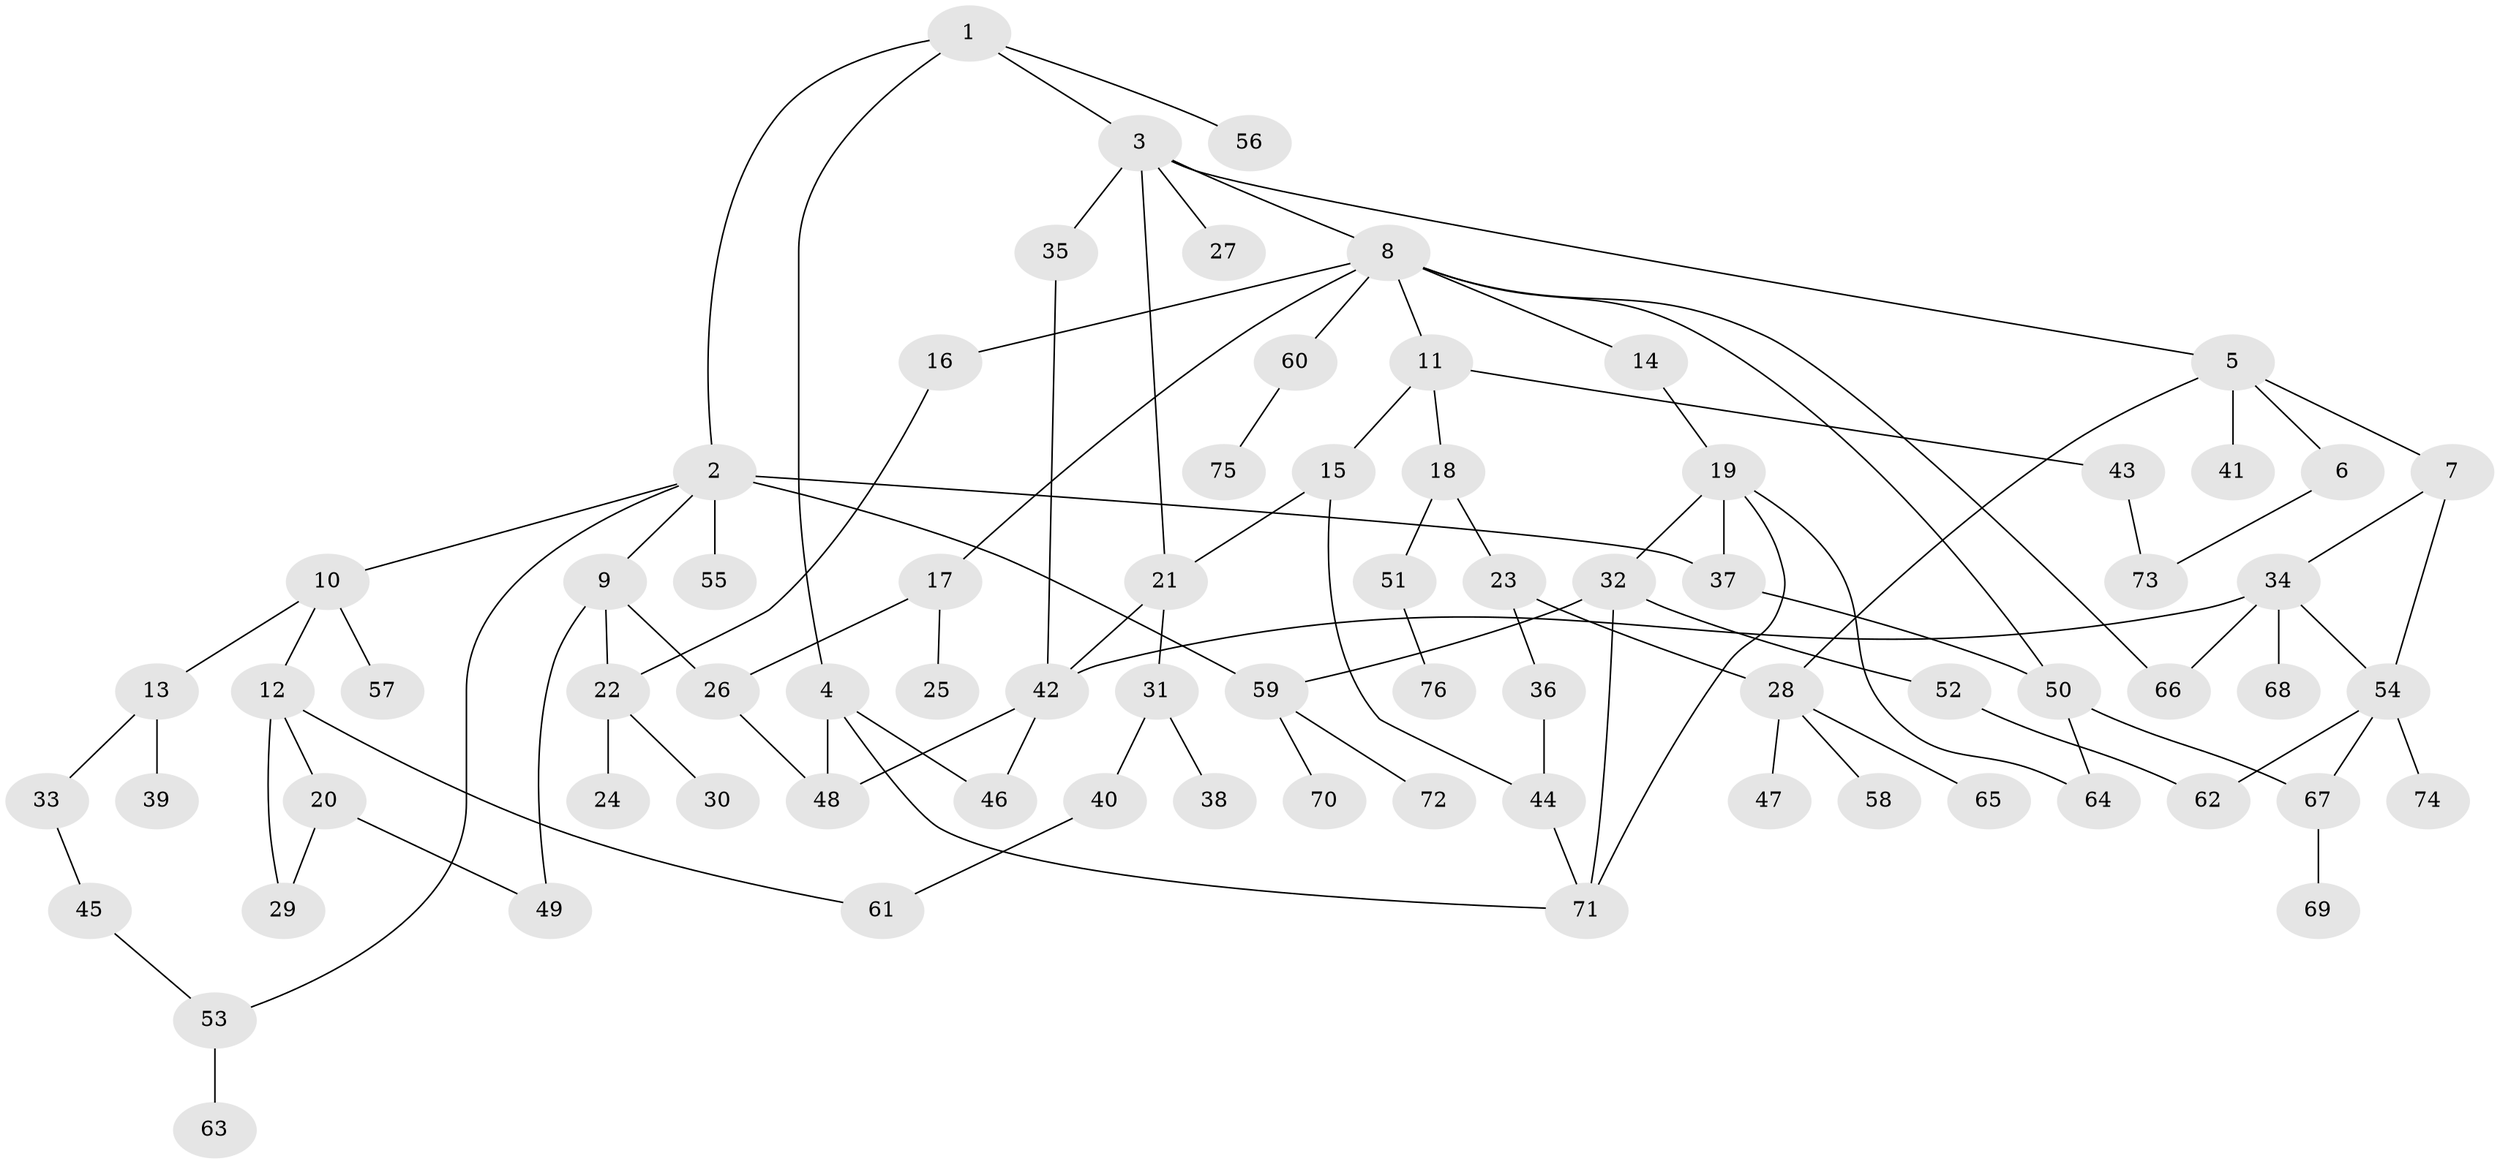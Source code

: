 // Generated by graph-tools (version 1.1) at 2025/13/03/09/25 04:13:19]
// undirected, 76 vertices, 101 edges
graph export_dot {
graph [start="1"]
  node [color=gray90,style=filled];
  1;
  2;
  3;
  4;
  5;
  6;
  7;
  8;
  9;
  10;
  11;
  12;
  13;
  14;
  15;
  16;
  17;
  18;
  19;
  20;
  21;
  22;
  23;
  24;
  25;
  26;
  27;
  28;
  29;
  30;
  31;
  32;
  33;
  34;
  35;
  36;
  37;
  38;
  39;
  40;
  41;
  42;
  43;
  44;
  45;
  46;
  47;
  48;
  49;
  50;
  51;
  52;
  53;
  54;
  55;
  56;
  57;
  58;
  59;
  60;
  61;
  62;
  63;
  64;
  65;
  66;
  67;
  68;
  69;
  70;
  71;
  72;
  73;
  74;
  75;
  76;
  1 -- 2;
  1 -- 3;
  1 -- 4;
  1 -- 56;
  2 -- 9;
  2 -- 10;
  2 -- 37;
  2 -- 53;
  2 -- 55;
  2 -- 59;
  3 -- 5;
  3 -- 8;
  3 -- 27;
  3 -- 35;
  3 -- 21;
  4 -- 71;
  4 -- 46;
  4 -- 48;
  5 -- 6;
  5 -- 7;
  5 -- 41;
  5 -- 28;
  6 -- 73;
  7 -- 34;
  7 -- 54;
  8 -- 11;
  8 -- 14;
  8 -- 16;
  8 -- 17;
  8 -- 60;
  8 -- 66;
  8 -- 50;
  9 -- 22;
  9 -- 26;
  9 -- 49;
  10 -- 12;
  10 -- 13;
  10 -- 57;
  11 -- 15;
  11 -- 18;
  11 -- 43;
  12 -- 20;
  12 -- 29;
  12 -- 61;
  13 -- 33;
  13 -- 39;
  14 -- 19;
  15 -- 21;
  15 -- 44;
  16 -- 22;
  17 -- 25;
  17 -- 26;
  18 -- 23;
  18 -- 51;
  19 -- 32;
  19 -- 71;
  19 -- 64;
  19 -- 37;
  20 -- 49;
  20 -- 29;
  21 -- 31;
  21 -- 42;
  22 -- 24;
  22 -- 30;
  23 -- 28;
  23 -- 36;
  26 -- 48;
  28 -- 47;
  28 -- 58;
  28 -- 65;
  31 -- 38;
  31 -- 40;
  32 -- 52;
  32 -- 59;
  32 -- 71;
  33 -- 45;
  34 -- 54;
  34 -- 66;
  34 -- 68;
  34 -- 42;
  35 -- 42;
  36 -- 44;
  37 -- 50;
  40 -- 61;
  42 -- 46;
  42 -- 48;
  43 -- 73;
  44 -- 71;
  45 -- 53;
  50 -- 64;
  50 -- 67;
  51 -- 76;
  52 -- 62;
  53 -- 63;
  54 -- 62;
  54 -- 67;
  54 -- 74;
  59 -- 70;
  59 -- 72;
  60 -- 75;
  67 -- 69;
}
